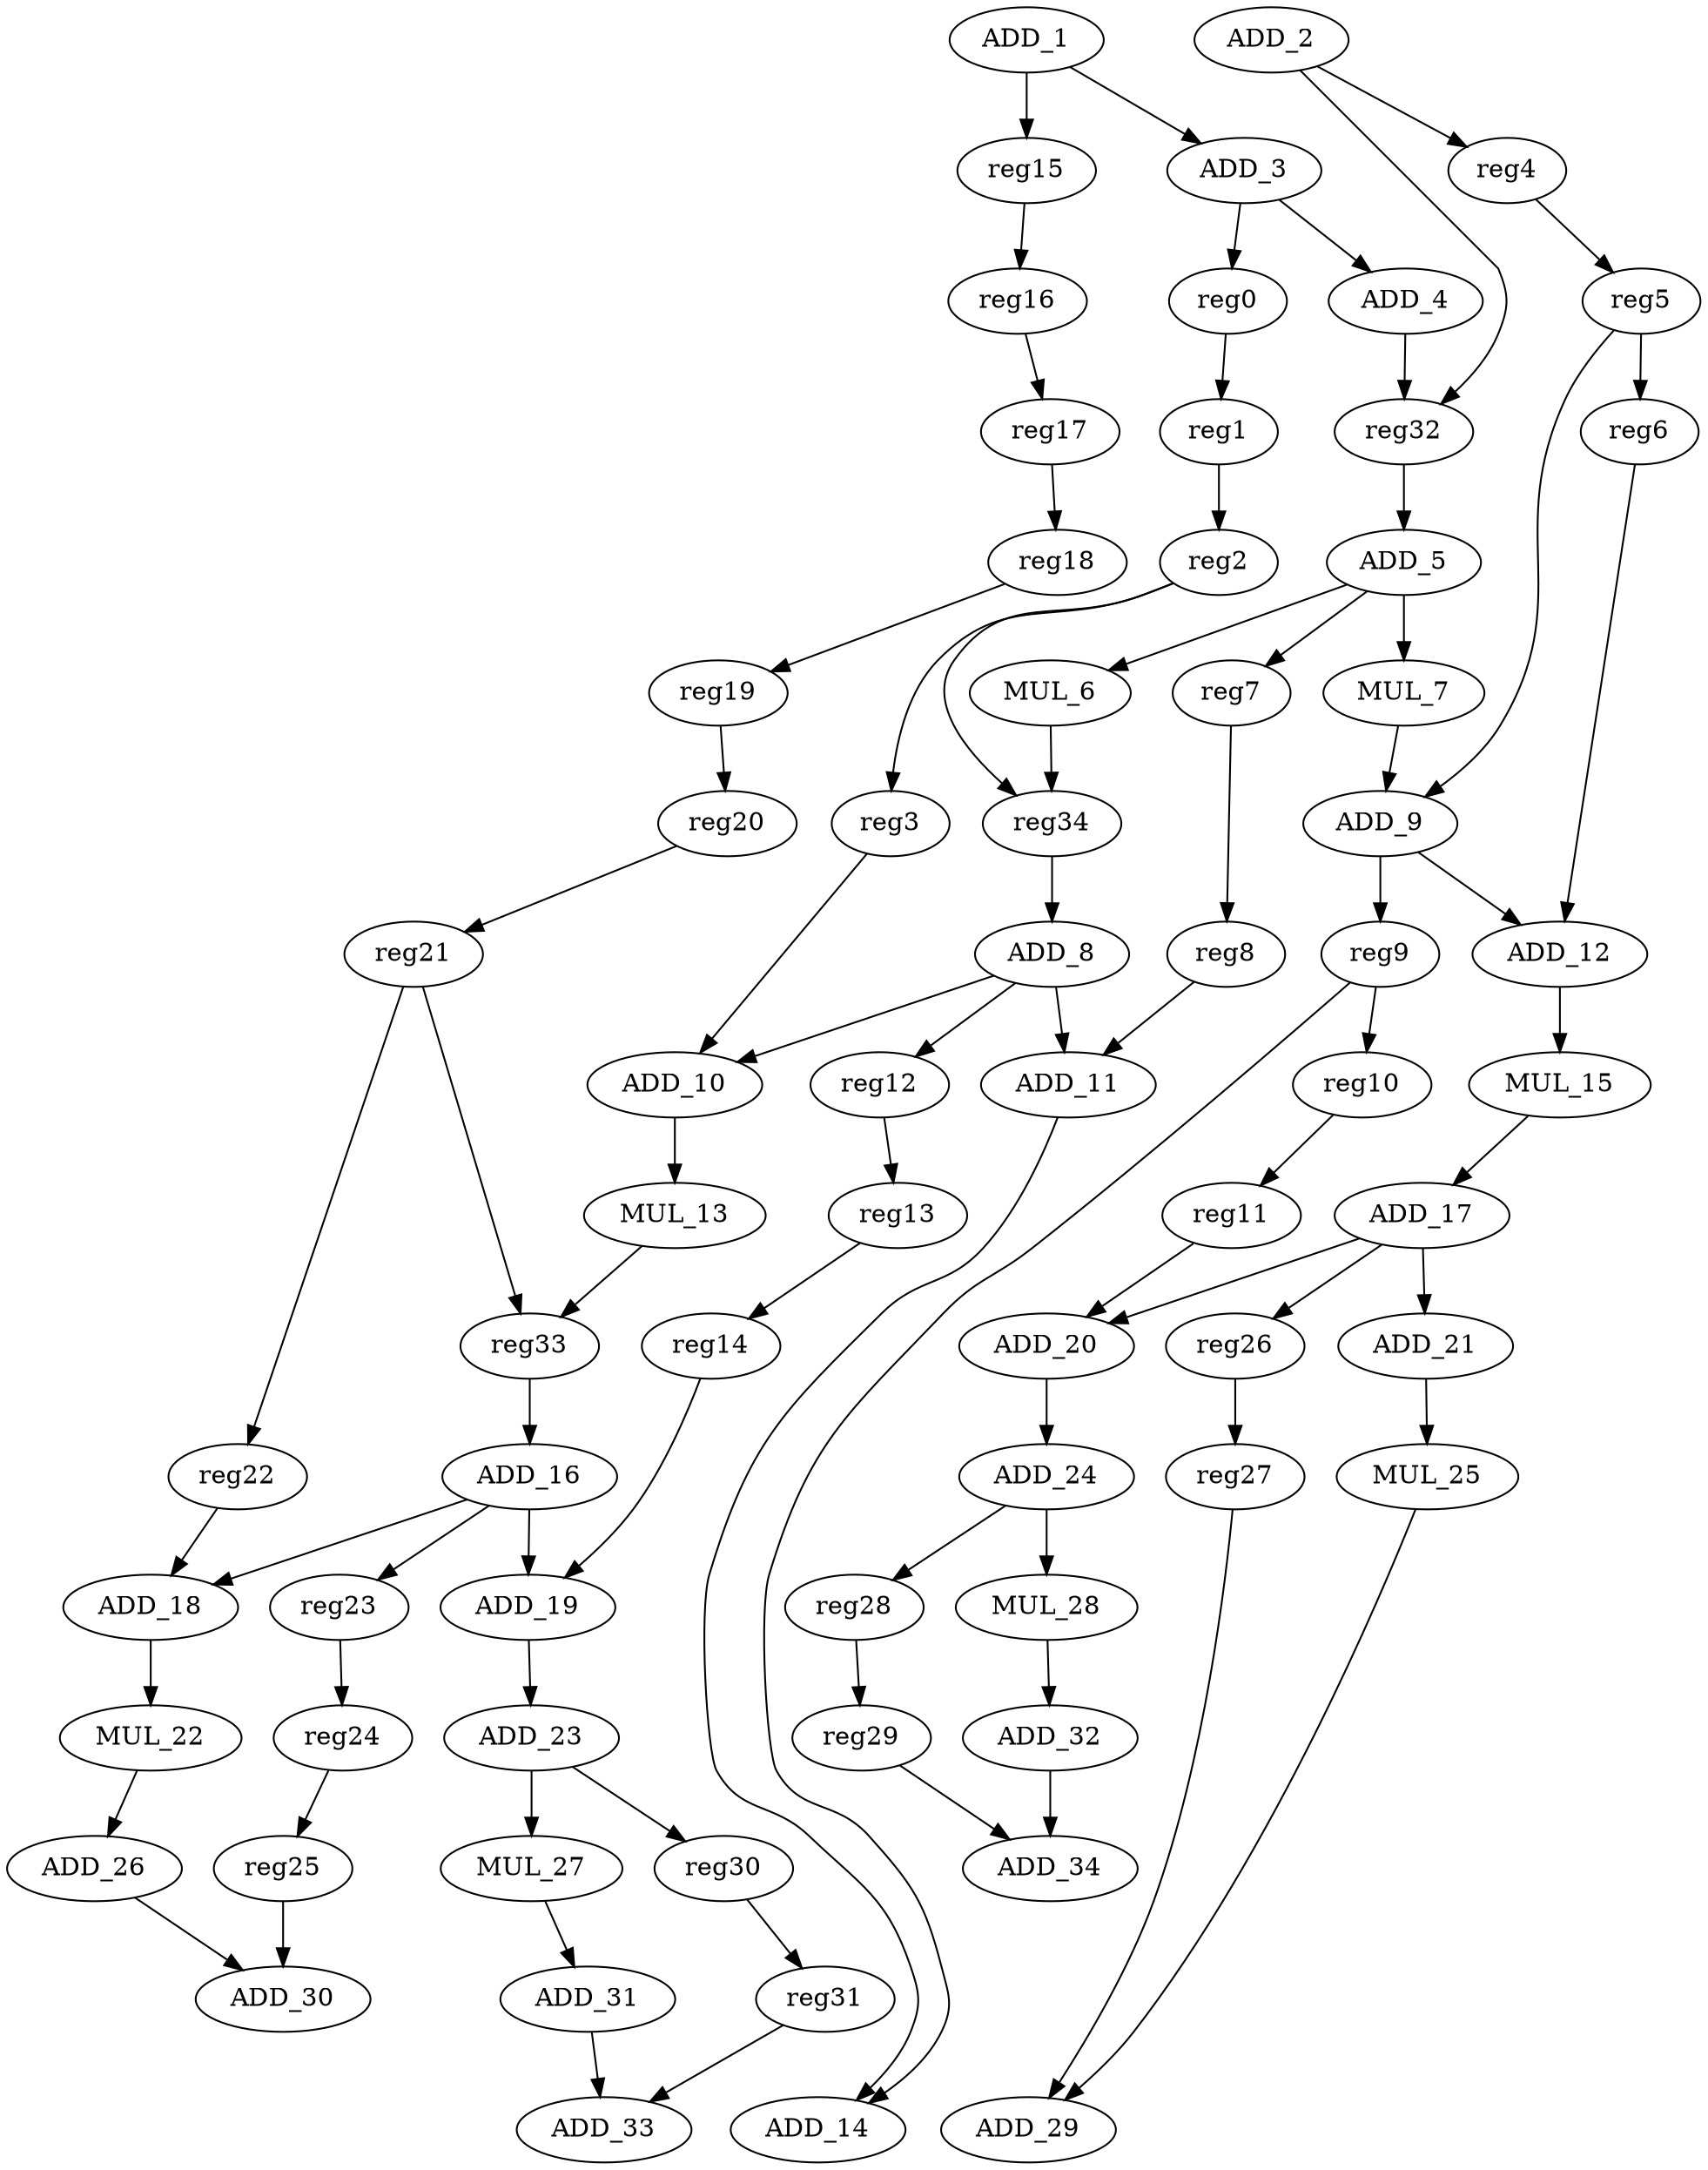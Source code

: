 digraph G {
    ADD_1;
    ADD_3;
    reg15;
    ADD_2;
    reg32;
    reg4;
    ADD_4;
    reg0;
    ADD_5;
    MUL_6;
    MUL_7;
    reg7;
    reg34;
    ADD_9;
    ADD_8;
    ADD_10;
    ADD_11;
    reg12;
    ADD_12;
    reg9;
    MUL_13;
    ADD_14;
    MUL_15;
    reg33;
    ADD_17;
    ADD_16;
    ADD_18;
    ADD_19;
    reg23;
    ADD_20;
    ADD_21;
    reg26;
    MUL_22;
    ADD_23;
    ADD_24;
    MUL_25;
    ADD_26;
    MUL_27;
    reg30;
    MUL_28;
    reg28;
    ADD_29;
    ADD_30;
    ADD_31;
    ADD_32;
    ADD_33;
    ADD_34;
    reg16;
    reg17;
    reg18;
    reg19;
    reg20;
    reg21;
    reg22;
    reg5;
    reg6;
    reg1;
    reg2;
    reg3;
    reg8;
    reg13;
    reg14;
    reg10;
    reg11;
    reg24;
    reg25;
    reg27;
    reg31;
    reg29;
    ADD_1 -> ADD_3 [weight=0];
    ADD_1 -> reg15 [weight=2];
    ADD_3 -> ADD_4 [weight=0];
    ADD_3 -> reg0 [weight=0];
    reg15 -> reg16 [weight=0];
    ADD_2 -> reg32 [weight=0];
    ADD_2 -> reg4 [weight=0];
    reg32 -> ADD_5 [weight=3];
    reg4 -> reg5 [weight=0];
    ADD_4 -> reg32 [weight=0];
    reg0 -> reg1 [weight=0];
    ADD_5 -> MUL_6 [weight=0];
    ADD_5 -> MUL_7 [weight=4];
    ADD_5 -> reg7 [weight=0];
    MUL_6 -> reg34 [weight=0];
    MUL_7 -> ADD_9 [weight=0];
    reg7 -> reg8 [weight=0];
    reg34 -> ADD_8 [weight=3];
    ADD_9 -> ADD_12 [weight=2];
    ADD_9 -> reg9 [weight=6];
    ADD_8 -> ADD_10 [weight=0];
    ADD_8 -> ADD_11 [weight=0];
    ADD_8 -> reg12 [weight=0];
    ADD_10 -> MUL_13 [weight=4];
    ADD_11 -> ADD_14 [weight=0];
    reg12 -> reg13 [weight=0];
    ADD_12 -> MUL_15 [weight=2];
    reg9 -> ADD_14 [weight=0];
    reg9 -> reg10 [weight=0];
    MUL_13 -> reg33 [weight=0];
    MUL_15 -> ADD_17 [weight=0];
    reg33 -> ADD_16 [weight=1];
    ADD_17 -> ADD_20 [weight=0];
    ADD_17 -> ADD_21 [weight=0];
    ADD_17 -> reg26 [weight=0];
    ADD_16 -> ADD_18 [weight=0];
    ADD_16 -> ADD_19 [weight=0];
    ADD_16 -> reg23 [weight=0];
    ADD_18 -> MUL_22 [weight=7];
    ADD_19 -> ADD_23 [weight=0];
    reg23 -> reg24 [weight=0];
    ADD_20 -> ADD_24 [weight=2];
    ADD_21 -> MUL_25 [weight=0];
    reg26 -> reg27 [weight=0];
    MUL_22 -> ADD_26 [weight=0];
    ADD_23 -> MUL_27 [weight=4];
    ADD_23 -> reg30 [weight=0];
    ADD_24 -> MUL_28 [weight=1];
    ADD_24 -> reg28 [weight=0];
    MUL_25 -> ADD_29 [weight=0];
    ADD_26 -> ADD_30 [weight=0];
    MUL_27 -> ADD_31 [weight=0];
    reg30 -> reg31 [weight=0];
    MUL_28 -> ADD_32 [weight=0];
    reg28 -> reg29 [weight=0];
    ADD_31 -> ADD_33 [weight=0];
    ADD_32 -> ADD_34 [weight=1];
    reg16 -> reg17 [weight=0];
    reg17 -> reg18 [weight=0];
    reg18 -> reg19 [weight=0];
    reg19 -> reg20 [weight=0];
    reg20 -> reg21 [weight=0];
    reg21 -> reg33 [weight=0];
    reg21 -> reg22 [weight=0];
    reg22 -> ADD_18 [weight=0];
    reg5 -> ADD_9 [weight=0];
    reg5 -> reg6 [weight=0];
    reg6 -> ADD_12 [weight=0];
    reg1 -> reg2 [weight=2];
    reg2 -> reg34 [weight=0];
    reg2 -> reg3 [weight=0];
    reg3 -> ADD_10 [weight=0];
    reg8 -> ADD_11 [weight=0];
    reg13 -> reg14 [weight=0];
    reg14 -> ADD_19 [weight=0];
    reg10 -> reg11 [weight=0];
    reg11 -> ADD_20 [weight=0];
    reg24 -> reg25 [weight=0];
    reg25 -> ADD_30 [weight=1];
    reg27 -> ADD_29 [weight=0];
    reg31 -> ADD_33 [weight=0];
    reg29 -> ADD_34 [weight=0];
}
